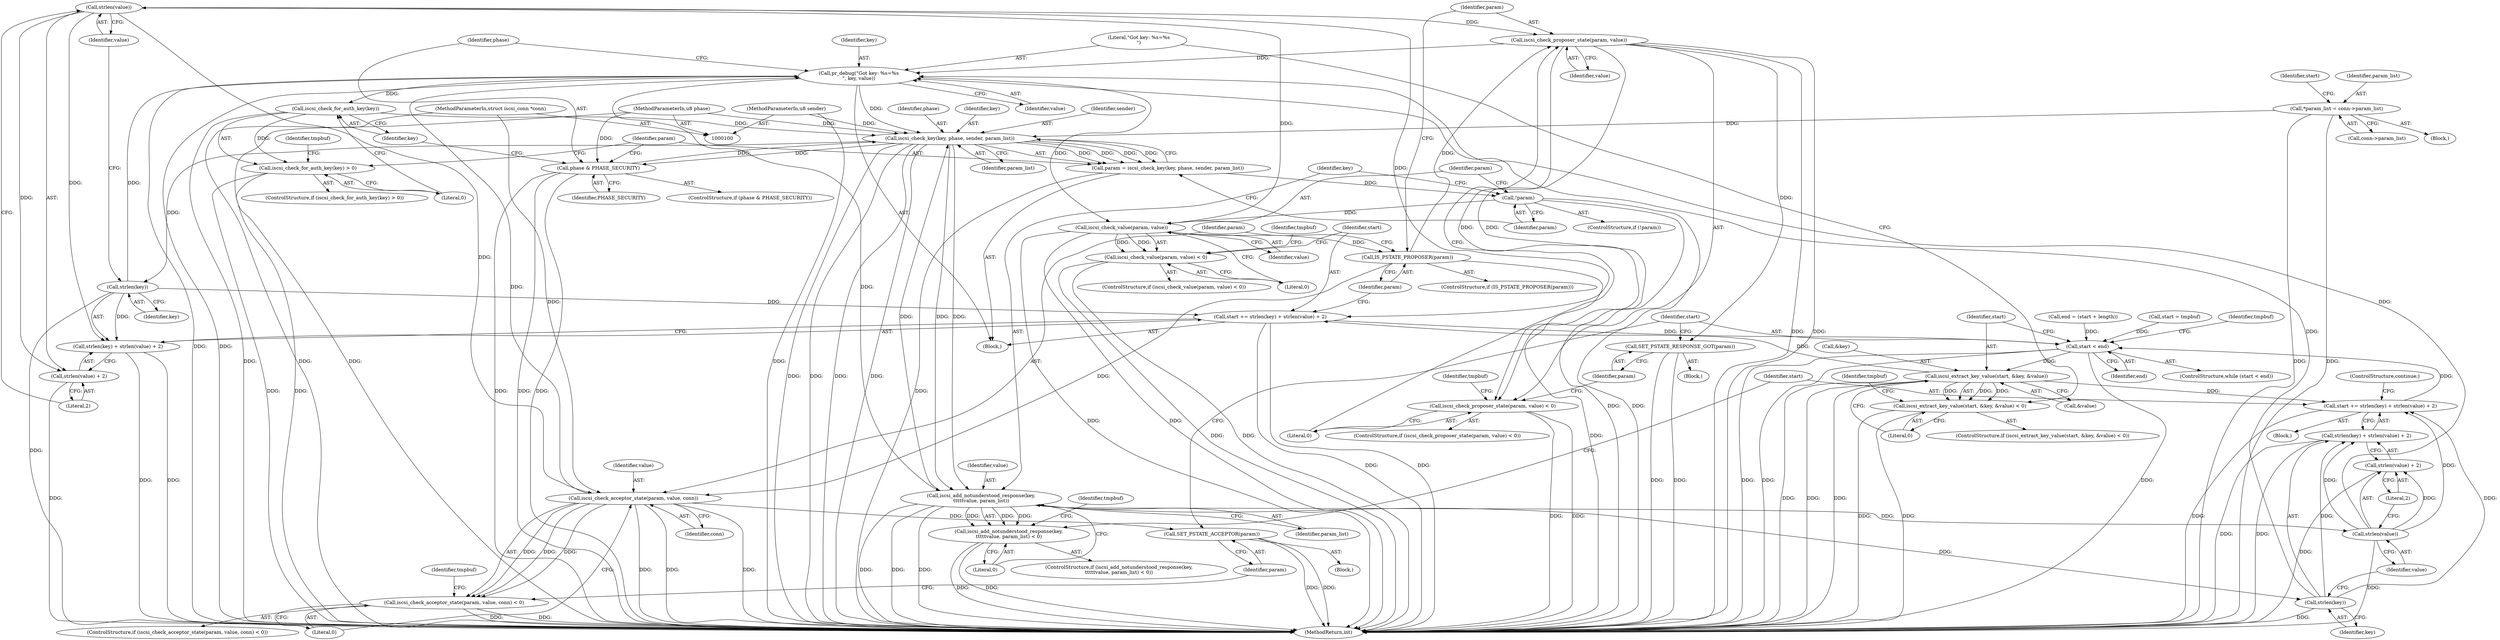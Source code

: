 digraph "0_linux_cea4dcfdad926a27a18e188720efe0f2c9403456_0@API" {
"1000249" [label="(Call,strlen(value))"];
"1000233" [label="(Call,iscsi_check_value(param, value))"];
"1000205" [label="(Call,!param)"];
"1000197" [label="(Call,param = iscsi_check_key(key, phase, sender, param_list))"];
"1000199" [label="(Call,iscsi_check_key(key, phase, sender, param_list))"];
"1000189" [label="(Call,iscsi_check_for_auth_key(key))"];
"1000178" [label="(Call,pr_debug(\"Got key: %s=%s\n\", key, value))"];
"1000224" [label="(Call,strlen(key))"];
"1000210" [label="(Call,iscsi_add_notunderstood_response(key,\n\t\t\t\t\tvalue, param_list))"];
"1000246" [label="(Call,strlen(key))"];
"1000258" [label="(Call,iscsi_check_proposer_state(param, value))"];
"1000253" [label="(Call,IS_PSTATE_PROPOSER(param))"];
"1000249" [label="(Call,strlen(value))"];
"1000227" [label="(Call,strlen(value))"];
"1000274" [label="(Call,iscsi_check_acceptor_state(param, value, conn))"];
"1000105" [label="(MethodParameterIn,struct iscsi_conn *conn)"];
"1000183" [label="(Call,phase & PHASE_SECURITY)"];
"1000101" [label="(MethodParameterIn,u8 phase)"];
"1000102" [label="(MethodParameterIn,u8 sender)"];
"1000108" [label="(Call,*param_list = conn->param_list)"];
"1000243" [label="(Call,start += strlen(key) + strlen(value) + 2)"];
"1000156" [label="(Call,start < end)"];
"1000165" [label="(Call,iscsi_extract_key_value(start, &key, &value))"];
"1000164" [label="(Call,iscsi_extract_key_value(start, &key, &value) < 0)"];
"1000221" [label="(Call,start += strlen(key) + strlen(value) + 2)"];
"1000245" [label="(Call,strlen(key) + strlen(value) + 2)"];
"1000248" [label="(Call,strlen(value) + 2)"];
"1000188" [label="(Call,iscsi_check_for_auth_key(key) > 0)"];
"1000232" [label="(Call,iscsi_check_value(param, value) < 0)"];
"1000273" [label="(Call,iscsi_check_acceptor_state(param, value, conn) < 0)"];
"1000285" [label="(Call,SET_PSTATE_ACCEPTOR(param))"];
"1000209" [label="(Call,iscsi_add_notunderstood_response(key,\n\t\t\t\t\tvalue, param_list) < 0)"];
"1000223" [label="(Call,strlen(key) + strlen(value) + 2)"];
"1000226" [label="(Call,strlen(value) + 2)"];
"1000257" [label="(Call,iscsi_check_proposer_state(param, value) < 0)"];
"1000268" [label="(Call,SET_PSTATE_RESPONSE_GOT(param))"];
"1000274" [label="(Call,iscsi_check_acceptor_state(param, value, conn))"];
"1000150" [label="(Call,end = (start + length))"];
"1000249" [label="(Call,strlen(value))"];
"1000116" [label="(Identifier,start)"];
"1000245" [label="(Call,strlen(key) + strlen(value) + 2)"];
"1000191" [label="(Literal,0)"];
"1000156" [label="(Call,start < end)"];
"1000163" [label="(ControlStructure,if (iscsi_extract_key_value(start, &key, &value) < 0))"];
"1000272" [label="(ControlStructure,if (iscsi_check_acceptor_state(param, value, conn) < 0))"];
"1000257" [label="(Call,iscsi_check_proposer_state(param, value) < 0)"];
"1000250" [label="(Identifier,value)"];
"1000213" [label="(Identifier,param_list)"];
"1000199" [label="(Call,iscsi_check_key(key, phase, sender, param_list))"];
"1000232" [label="(Call,iscsi_check_value(param, value) < 0)"];
"1000179" [label="(Literal,\"Got key: %s=%s\n\")"];
"1000229" [label="(Literal,2)"];
"1000291" [label="(MethodReturn,int)"];
"1000165" [label="(Call,iscsi_extract_key_value(start, &key, &value))"];
"1000275" [label="(Identifier,param)"];
"1000281" [label="(Identifier,tmpbuf)"];
"1000254" [label="(Identifier,param)"];
"1000239" [label="(Identifier,tmpbuf)"];
"1000230" [label="(ControlStructure,continue;)"];
"1000278" [label="(Literal,0)"];
"1000222" [label="(Identifier,start)"];
"1000147" [label="(Call,start = tmpbuf)"];
"1000183" [label="(Call,phase & PHASE_SECURITY)"];
"1000101" [label="(MethodParameterIn,u8 phase)"];
"1000212" [label="(Identifier,value)"];
"1000228" [label="(Identifier,value)"];
"1000185" [label="(Identifier,PHASE_SECURITY)"];
"1000166" [label="(Identifier,start)"];
"1000288" [label="(Identifier,tmpbuf)"];
"1000261" [label="(Literal,0)"];
"1000243" [label="(Call,start += strlen(key) + strlen(value) + 2)"];
"1000277" [label="(Identifier,conn)"];
"1000286" [label="(Identifier,param)"];
"1000211" [label="(Identifier,key)"];
"1000203" [label="(Identifier,param_list)"];
"1000236" [label="(Literal,0)"];
"1000167" [label="(Call,&key)"];
"1000205" [label="(Call,!param)"];
"1000174" [label="(Identifier,tmpbuf)"];
"1000260" [label="(Identifier,value)"];
"1000164" [label="(Call,iscsi_extract_key_value(start, &key, &value) < 0)"];
"1000184" [label="(Identifier,phase)"];
"1000190" [label="(Identifier,key)"];
"1000182" [label="(ControlStructure,if (phase & PHASE_SECURITY))"];
"1000233" [label="(Call,iscsi_check_value(param, value))"];
"1000259" [label="(Identifier,param)"];
"1000221" [label="(Call,start += strlen(key) + strlen(value) + 2)"];
"1000244" [label="(Identifier,start)"];
"1000235" [label="(Identifier,value)"];
"1000207" [label="(Block,)"];
"1000231" [label="(ControlStructure,if (iscsi_check_value(param, value) < 0))"];
"1000251" [label="(Literal,2)"];
"1000268" [label="(Call,SET_PSTATE_RESPONSE_GOT(param))"];
"1000217" [label="(Identifier,tmpbuf)"];
"1000224" [label="(Call,strlen(key))"];
"1000157" [label="(Identifier,start)"];
"1000158" [label="(Identifier,end)"];
"1000225" [label="(Identifier,key)"];
"1000187" [label="(ControlStructure,if (iscsi_check_for_auth_key(key) > 0))"];
"1000201" [label="(Identifier,phase)"];
"1000169" [label="(Call,&value)"];
"1000189" [label="(Call,iscsi_check_for_auth_key(key))"];
"1000247" [label="(Identifier,key)"];
"1000209" [label="(Call,iscsi_add_notunderstood_response(key,\n\t\t\t\t\tvalue, param_list) < 0)"];
"1000109" [label="(Identifier,param_list)"];
"1000256" [label="(ControlStructure,if (iscsi_check_proposer_state(param, value) < 0))"];
"1000188" [label="(Call,iscsi_check_for_auth_key(key) > 0)"];
"1000200" [label="(Identifier,key)"];
"1000181" [label="(Identifier,value)"];
"1000264" [label="(Identifier,tmpbuf)"];
"1000206" [label="(Identifier,param)"];
"1000159" [label="(Block,)"];
"1000110" [label="(Call,conn->param_list)"];
"1000180" [label="(Identifier,key)"];
"1000223" [label="(Call,strlen(key) + strlen(value) + 2)"];
"1000253" [label="(Call,IS_PSTATE_PROPOSER(param))"];
"1000234" [label="(Identifier,param)"];
"1000202" [label="(Identifier,sender)"];
"1000248" [label="(Call,strlen(value) + 2)"];
"1000246" [label="(Call,strlen(key))"];
"1000198" [label="(Identifier,param)"];
"1000197" [label="(Call,param = iscsi_check_key(key, phase, sender, param_list))"];
"1000269" [label="(Identifier,param)"];
"1000273" [label="(Call,iscsi_check_acceptor_state(param, value, conn) < 0)"];
"1000155" [label="(ControlStructure,while (start < end))"];
"1000194" [label="(Identifier,tmpbuf)"];
"1000108" [label="(Call,*param_list = conn->param_list)"];
"1000271" [label="(Block,)"];
"1000204" [label="(ControlStructure,if (!param))"];
"1000214" [label="(Literal,0)"];
"1000210" [label="(Call,iscsi_add_notunderstood_response(key,\n\t\t\t\t\tvalue, param_list))"];
"1000258" [label="(Call,iscsi_check_proposer_state(param, value))"];
"1000102" [label="(MethodParameterIn,u8 sender)"];
"1000178" [label="(Call,pr_debug(\"Got key: %s=%s\n\", key, value))"];
"1000208" [label="(ControlStructure,if (iscsi_add_notunderstood_response(key,\n\t\t\t\t\tvalue, param_list) < 0))"];
"1000227" [label="(Call,strlen(value))"];
"1000105" [label="(MethodParameterIn,struct iscsi_conn *conn)"];
"1000285" [label="(Call,SET_PSTATE_ACCEPTOR(param))"];
"1000252" [label="(ControlStructure,if (IS_PSTATE_PROPOSER(param)))"];
"1000276" [label="(Identifier,value)"];
"1000106" [label="(Block,)"];
"1000226" [label="(Call,strlen(value) + 2)"];
"1000171" [label="(Literal,0)"];
"1000255" [label="(Block,)"];
"1000249" -> "1000248"  [label="AST: "];
"1000249" -> "1000250"  [label="CFG: "];
"1000250" -> "1000249"  [label="AST: "];
"1000251" -> "1000249"  [label="CFG: "];
"1000249" -> "1000243"  [label="DDG: "];
"1000249" -> "1000245"  [label="DDG: "];
"1000249" -> "1000248"  [label="DDG: "];
"1000233" -> "1000249"  [label="DDG: "];
"1000249" -> "1000258"  [label="DDG: "];
"1000249" -> "1000274"  [label="DDG: "];
"1000233" -> "1000232"  [label="AST: "];
"1000233" -> "1000235"  [label="CFG: "];
"1000234" -> "1000233"  [label="AST: "];
"1000235" -> "1000233"  [label="AST: "];
"1000236" -> "1000233"  [label="CFG: "];
"1000233" -> "1000291"  [label="DDG: "];
"1000233" -> "1000291"  [label="DDG: "];
"1000233" -> "1000232"  [label="DDG: "];
"1000233" -> "1000232"  [label="DDG: "];
"1000205" -> "1000233"  [label="DDG: "];
"1000178" -> "1000233"  [label="DDG: "];
"1000233" -> "1000253"  [label="DDG: "];
"1000205" -> "1000204"  [label="AST: "];
"1000205" -> "1000206"  [label="CFG: "];
"1000206" -> "1000205"  [label="AST: "];
"1000211" -> "1000205"  [label="CFG: "];
"1000234" -> "1000205"  [label="CFG: "];
"1000205" -> "1000291"  [label="DDG: "];
"1000205" -> "1000291"  [label="DDG: "];
"1000197" -> "1000205"  [label="DDG: "];
"1000197" -> "1000159"  [label="AST: "];
"1000197" -> "1000199"  [label="CFG: "];
"1000198" -> "1000197"  [label="AST: "];
"1000199" -> "1000197"  [label="AST: "];
"1000206" -> "1000197"  [label="CFG: "];
"1000197" -> "1000291"  [label="DDG: "];
"1000199" -> "1000197"  [label="DDG: "];
"1000199" -> "1000197"  [label="DDG: "];
"1000199" -> "1000197"  [label="DDG: "];
"1000199" -> "1000197"  [label="DDG: "];
"1000199" -> "1000203"  [label="CFG: "];
"1000200" -> "1000199"  [label="AST: "];
"1000201" -> "1000199"  [label="AST: "];
"1000202" -> "1000199"  [label="AST: "];
"1000203" -> "1000199"  [label="AST: "];
"1000199" -> "1000291"  [label="DDG: "];
"1000199" -> "1000291"  [label="DDG: "];
"1000199" -> "1000291"  [label="DDG: "];
"1000199" -> "1000291"  [label="DDG: "];
"1000199" -> "1000183"  [label="DDG: "];
"1000189" -> "1000199"  [label="DDG: "];
"1000178" -> "1000199"  [label="DDG: "];
"1000183" -> "1000199"  [label="DDG: "];
"1000101" -> "1000199"  [label="DDG: "];
"1000102" -> "1000199"  [label="DDG: "];
"1000210" -> "1000199"  [label="DDG: "];
"1000108" -> "1000199"  [label="DDG: "];
"1000199" -> "1000210"  [label="DDG: "];
"1000199" -> "1000210"  [label="DDG: "];
"1000199" -> "1000246"  [label="DDG: "];
"1000189" -> "1000188"  [label="AST: "];
"1000189" -> "1000190"  [label="CFG: "];
"1000190" -> "1000189"  [label="AST: "];
"1000191" -> "1000189"  [label="CFG: "];
"1000189" -> "1000291"  [label="DDG: "];
"1000189" -> "1000188"  [label="DDG: "];
"1000178" -> "1000189"  [label="DDG: "];
"1000178" -> "1000159"  [label="AST: "];
"1000178" -> "1000181"  [label="CFG: "];
"1000179" -> "1000178"  [label="AST: "];
"1000180" -> "1000178"  [label="AST: "];
"1000181" -> "1000178"  [label="AST: "];
"1000184" -> "1000178"  [label="CFG: "];
"1000178" -> "1000291"  [label="DDG: "];
"1000178" -> "1000291"  [label="DDG: "];
"1000224" -> "1000178"  [label="DDG: "];
"1000246" -> "1000178"  [label="DDG: "];
"1000258" -> "1000178"  [label="DDG: "];
"1000227" -> "1000178"  [label="DDG: "];
"1000274" -> "1000178"  [label="DDG: "];
"1000178" -> "1000210"  [label="DDG: "];
"1000224" -> "1000223"  [label="AST: "];
"1000224" -> "1000225"  [label="CFG: "];
"1000225" -> "1000224"  [label="AST: "];
"1000228" -> "1000224"  [label="CFG: "];
"1000224" -> "1000291"  [label="DDG: "];
"1000224" -> "1000221"  [label="DDG: "];
"1000224" -> "1000223"  [label="DDG: "];
"1000210" -> "1000224"  [label="DDG: "];
"1000210" -> "1000209"  [label="AST: "];
"1000210" -> "1000213"  [label="CFG: "];
"1000211" -> "1000210"  [label="AST: "];
"1000212" -> "1000210"  [label="AST: "];
"1000213" -> "1000210"  [label="AST: "];
"1000214" -> "1000210"  [label="CFG: "];
"1000210" -> "1000291"  [label="DDG: "];
"1000210" -> "1000291"  [label="DDG: "];
"1000210" -> "1000291"  [label="DDG: "];
"1000210" -> "1000209"  [label="DDG: "];
"1000210" -> "1000209"  [label="DDG: "];
"1000210" -> "1000209"  [label="DDG: "];
"1000210" -> "1000227"  [label="DDG: "];
"1000246" -> "1000245"  [label="AST: "];
"1000246" -> "1000247"  [label="CFG: "];
"1000247" -> "1000246"  [label="AST: "];
"1000250" -> "1000246"  [label="CFG: "];
"1000246" -> "1000291"  [label="DDG: "];
"1000246" -> "1000243"  [label="DDG: "];
"1000246" -> "1000245"  [label="DDG: "];
"1000258" -> "1000257"  [label="AST: "];
"1000258" -> "1000260"  [label="CFG: "];
"1000259" -> "1000258"  [label="AST: "];
"1000260" -> "1000258"  [label="AST: "];
"1000261" -> "1000258"  [label="CFG: "];
"1000258" -> "1000291"  [label="DDG: "];
"1000258" -> "1000291"  [label="DDG: "];
"1000258" -> "1000257"  [label="DDG: "];
"1000258" -> "1000257"  [label="DDG: "];
"1000253" -> "1000258"  [label="DDG: "];
"1000258" -> "1000268"  [label="DDG: "];
"1000253" -> "1000252"  [label="AST: "];
"1000253" -> "1000254"  [label="CFG: "];
"1000254" -> "1000253"  [label="AST: "];
"1000259" -> "1000253"  [label="CFG: "];
"1000275" -> "1000253"  [label="CFG: "];
"1000253" -> "1000291"  [label="DDG: "];
"1000253" -> "1000274"  [label="DDG: "];
"1000227" -> "1000226"  [label="AST: "];
"1000227" -> "1000228"  [label="CFG: "];
"1000228" -> "1000227"  [label="AST: "];
"1000229" -> "1000227"  [label="CFG: "];
"1000227" -> "1000291"  [label="DDG: "];
"1000227" -> "1000221"  [label="DDG: "];
"1000227" -> "1000223"  [label="DDG: "];
"1000227" -> "1000226"  [label="DDG: "];
"1000274" -> "1000273"  [label="AST: "];
"1000274" -> "1000277"  [label="CFG: "];
"1000275" -> "1000274"  [label="AST: "];
"1000276" -> "1000274"  [label="AST: "];
"1000277" -> "1000274"  [label="AST: "];
"1000278" -> "1000274"  [label="CFG: "];
"1000274" -> "1000291"  [label="DDG: "];
"1000274" -> "1000291"  [label="DDG: "];
"1000274" -> "1000291"  [label="DDG: "];
"1000274" -> "1000273"  [label="DDG: "];
"1000274" -> "1000273"  [label="DDG: "];
"1000274" -> "1000273"  [label="DDG: "];
"1000105" -> "1000274"  [label="DDG: "];
"1000274" -> "1000285"  [label="DDG: "];
"1000105" -> "1000100"  [label="AST: "];
"1000105" -> "1000291"  [label="DDG: "];
"1000183" -> "1000182"  [label="AST: "];
"1000183" -> "1000185"  [label="CFG: "];
"1000184" -> "1000183"  [label="AST: "];
"1000185" -> "1000183"  [label="AST: "];
"1000190" -> "1000183"  [label="CFG: "];
"1000198" -> "1000183"  [label="CFG: "];
"1000183" -> "1000291"  [label="DDG: "];
"1000183" -> "1000291"  [label="DDG: "];
"1000183" -> "1000291"  [label="DDG: "];
"1000101" -> "1000183"  [label="DDG: "];
"1000101" -> "1000100"  [label="AST: "];
"1000101" -> "1000291"  [label="DDG: "];
"1000102" -> "1000100"  [label="AST: "];
"1000102" -> "1000291"  [label="DDG: "];
"1000108" -> "1000106"  [label="AST: "];
"1000108" -> "1000110"  [label="CFG: "];
"1000109" -> "1000108"  [label="AST: "];
"1000110" -> "1000108"  [label="AST: "];
"1000116" -> "1000108"  [label="CFG: "];
"1000108" -> "1000291"  [label="DDG: "];
"1000108" -> "1000291"  [label="DDG: "];
"1000243" -> "1000159"  [label="AST: "];
"1000243" -> "1000245"  [label="CFG: "];
"1000244" -> "1000243"  [label="AST: "];
"1000245" -> "1000243"  [label="AST: "];
"1000254" -> "1000243"  [label="CFG: "];
"1000243" -> "1000291"  [label="DDG: "];
"1000243" -> "1000291"  [label="DDG: "];
"1000243" -> "1000156"  [label="DDG: "];
"1000165" -> "1000243"  [label="DDG: "];
"1000156" -> "1000155"  [label="AST: "];
"1000156" -> "1000158"  [label="CFG: "];
"1000157" -> "1000156"  [label="AST: "];
"1000158" -> "1000156"  [label="AST: "];
"1000166" -> "1000156"  [label="CFG: "];
"1000288" -> "1000156"  [label="CFG: "];
"1000156" -> "1000291"  [label="DDG: "];
"1000156" -> "1000291"  [label="DDG: "];
"1000156" -> "1000291"  [label="DDG: "];
"1000221" -> "1000156"  [label="DDG: "];
"1000147" -> "1000156"  [label="DDG: "];
"1000150" -> "1000156"  [label="DDG: "];
"1000156" -> "1000165"  [label="DDG: "];
"1000165" -> "1000164"  [label="AST: "];
"1000165" -> "1000169"  [label="CFG: "];
"1000166" -> "1000165"  [label="AST: "];
"1000167" -> "1000165"  [label="AST: "];
"1000169" -> "1000165"  [label="AST: "];
"1000171" -> "1000165"  [label="CFG: "];
"1000165" -> "1000291"  [label="DDG: "];
"1000165" -> "1000291"  [label="DDG: "];
"1000165" -> "1000291"  [label="DDG: "];
"1000165" -> "1000164"  [label="DDG: "];
"1000165" -> "1000164"  [label="DDG: "];
"1000165" -> "1000164"  [label="DDG: "];
"1000165" -> "1000221"  [label="DDG: "];
"1000164" -> "1000163"  [label="AST: "];
"1000164" -> "1000171"  [label="CFG: "];
"1000171" -> "1000164"  [label="AST: "];
"1000174" -> "1000164"  [label="CFG: "];
"1000179" -> "1000164"  [label="CFG: "];
"1000164" -> "1000291"  [label="DDG: "];
"1000164" -> "1000291"  [label="DDG: "];
"1000221" -> "1000207"  [label="AST: "];
"1000221" -> "1000223"  [label="CFG: "];
"1000222" -> "1000221"  [label="AST: "];
"1000223" -> "1000221"  [label="AST: "];
"1000230" -> "1000221"  [label="CFG: "];
"1000221" -> "1000291"  [label="DDG: "];
"1000245" -> "1000248"  [label="CFG: "];
"1000248" -> "1000245"  [label="AST: "];
"1000245" -> "1000291"  [label="DDG: "];
"1000245" -> "1000291"  [label="DDG: "];
"1000248" -> "1000251"  [label="CFG: "];
"1000251" -> "1000248"  [label="AST: "];
"1000248" -> "1000291"  [label="DDG: "];
"1000188" -> "1000187"  [label="AST: "];
"1000188" -> "1000191"  [label="CFG: "];
"1000191" -> "1000188"  [label="AST: "];
"1000194" -> "1000188"  [label="CFG: "];
"1000198" -> "1000188"  [label="CFG: "];
"1000188" -> "1000291"  [label="DDG: "];
"1000188" -> "1000291"  [label="DDG: "];
"1000232" -> "1000231"  [label="AST: "];
"1000232" -> "1000236"  [label="CFG: "];
"1000236" -> "1000232"  [label="AST: "];
"1000239" -> "1000232"  [label="CFG: "];
"1000244" -> "1000232"  [label="CFG: "];
"1000232" -> "1000291"  [label="DDG: "];
"1000232" -> "1000291"  [label="DDG: "];
"1000273" -> "1000272"  [label="AST: "];
"1000273" -> "1000278"  [label="CFG: "];
"1000278" -> "1000273"  [label="AST: "];
"1000281" -> "1000273"  [label="CFG: "];
"1000286" -> "1000273"  [label="CFG: "];
"1000273" -> "1000291"  [label="DDG: "];
"1000273" -> "1000291"  [label="DDG: "];
"1000285" -> "1000271"  [label="AST: "];
"1000285" -> "1000286"  [label="CFG: "];
"1000286" -> "1000285"  [label="AST: "];
"1000157" -> "1000285"  [label="CFG: "];
"1000285" -> "1000291"  [label="DDG: "];
"1000285" -> "1000291"  [label="DDG: "];
"1000209" -> "1000208"  [label="AST: "];
"1000209" -> "1000214"  [label="CFG: "];
"1000214" -> "1000209"  [label="AST: "];
"1000217" -> "1000209"  [label="CFG: "];
"1000222" -> "1000209"  [label="CFG: "];
"1000209" -> "1000291"  [label="DDG: "];
"1000209" -> "1000291"  [label="DDG: "];
"1000223" -> "1000226"  [label="CFG: "];
"1000226" -> "1000223"  [label="AST: "];
"1000223" -> "1000291"  [label="DDG: "];
"1000223" -> "1000291"  [label="DDG: "];
"1000226" -> "1000229"  [label="CFG: "];
"1000229" -> "1000226"  [label="AST: "];
"1000226" -> "1000291"  [label="DDG: "];
"1000257" -> "1000256"  [label="AST: "];
"1000257" -> "1000261"  [label="CFG: "];
"1000261" -> "1000257"  [label="AST: "];
"1000264" -> "1000257"  [label="CFG: "];
"1000269" -> "1000257"  [label="CFG: "];
"1000257" -> "1000291"  [label="DDG: "];
"1000257" -> "1000291"  [label="DDG: "];
"1000268" -> "1000255"  [label="AST: "];
"1000268" -> "1000269"  [label="CFG: "];
"1000269" -> "1000268"  [label="AST: "];
"1000157" -> "1000268"  [label="CFG: "];
"1000268" -> "1000291"  [label="DDG: "];
"1000268" -> "1000291"  [label="DDG: "];
}
